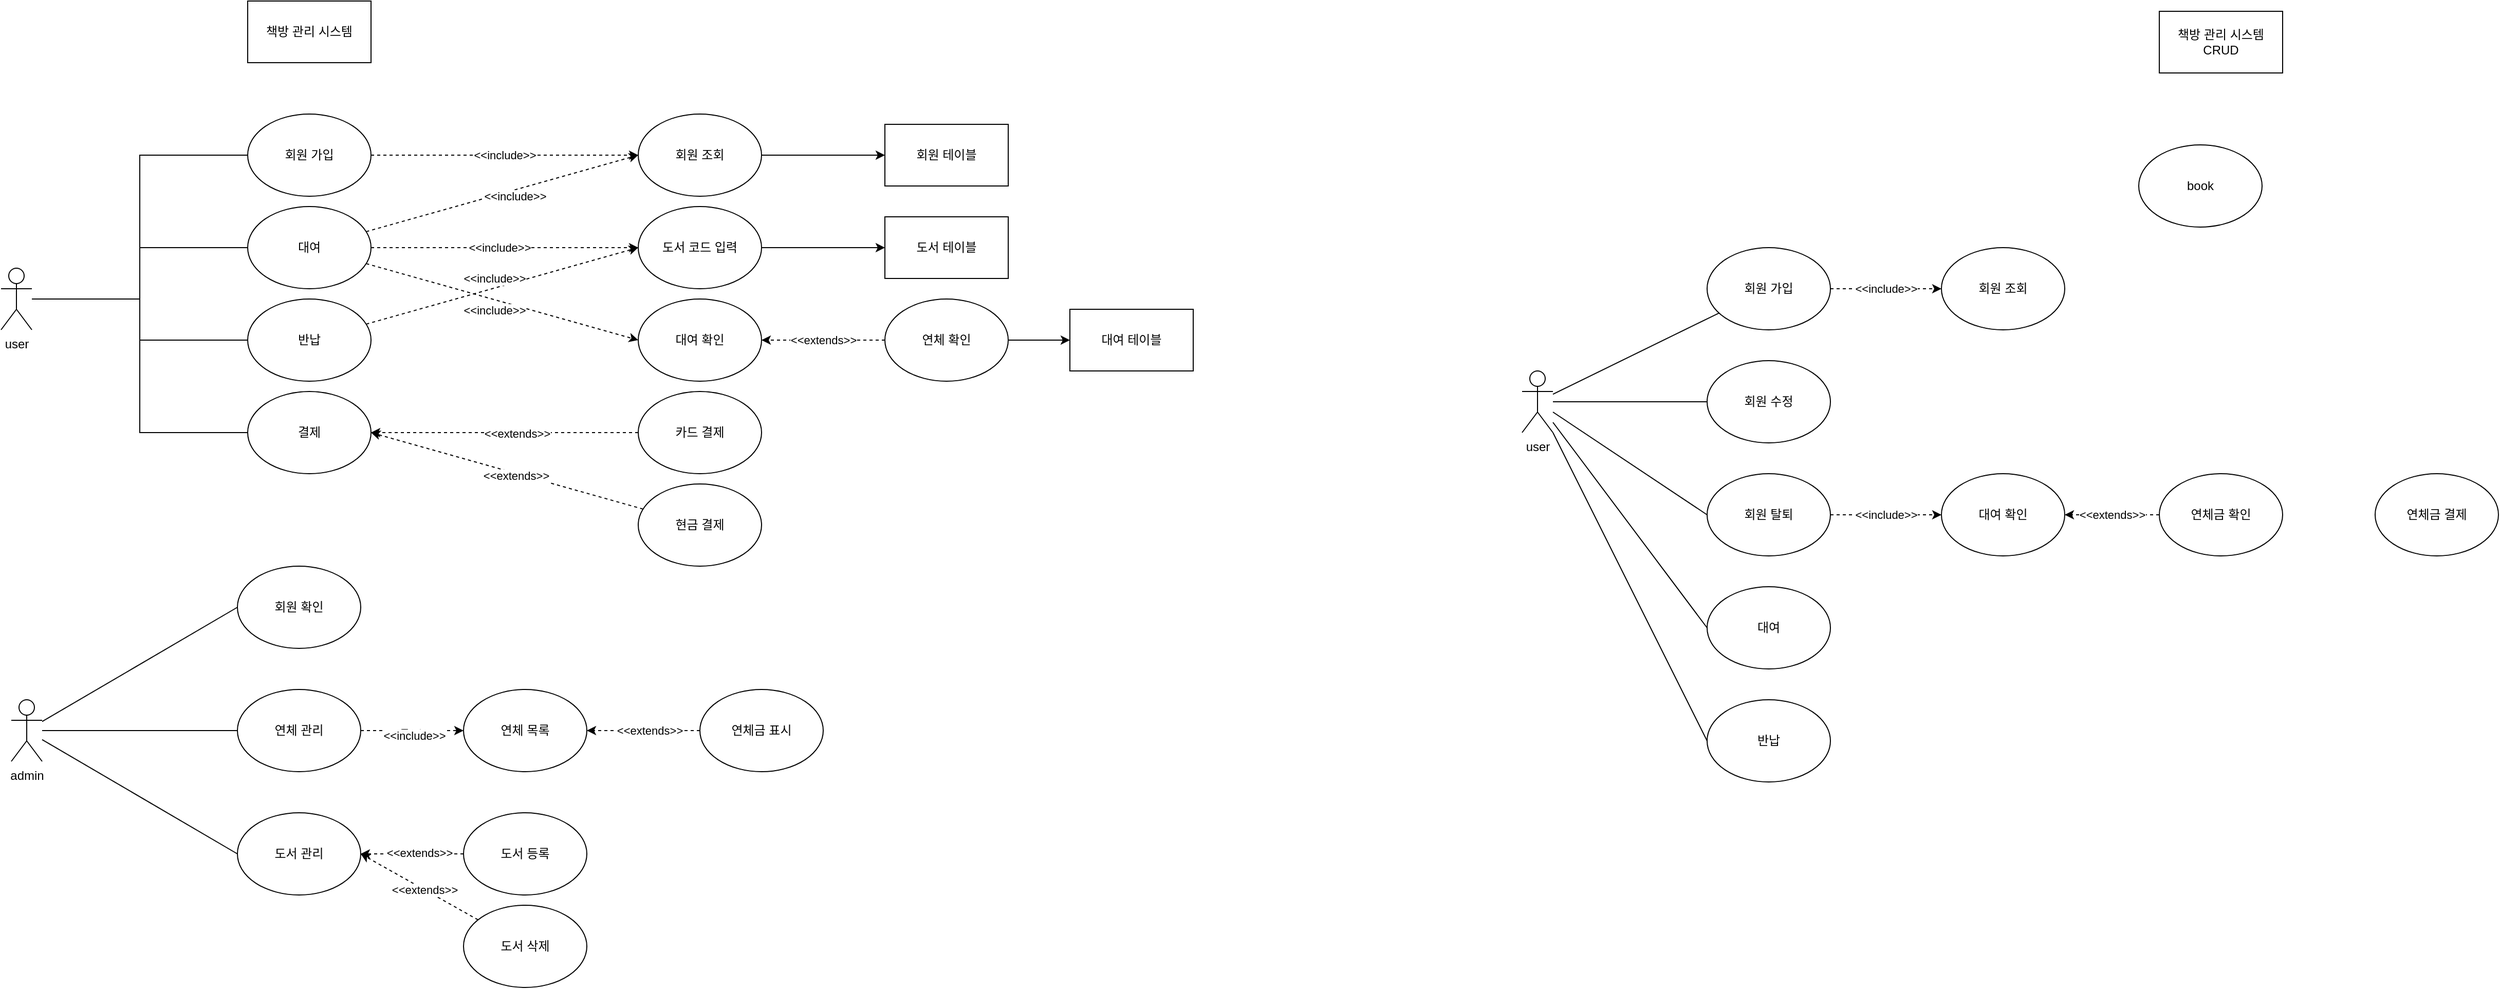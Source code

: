 <mxfile version="24.8.4">
  <diagram name="페이지-1" id="WazTfSKeQE_NW8RCtS43">
    <mxGraphModel dx="1540" dy="933" grid="1" gridSize="10" guides="1" tooltips="1" connect="1" arrows="1" fold="1" page="1" pageScale="1" pageWidth="827" pageHeight="1169" math="0" shadow="0">
      <root>
        <mxCell id="0" />
        <mxCell id="1" parent="0" />
        <mxCell id="Pgp6R8m6uk_bqZXnaR9Z-15" style="edgeStyle=orthogonalEdgeStyle;rounded=0;orthogonalLoop=1;jettySize=auto;html=1;entryX=0;entryY=0.5;entryDx=0;entryDy=0;endArrow=none;endFill=0;" edge="1" parent="1" source="Pgp6R8m6uk_bqZXnaR9Z-1" target="Pgp6R8m6uk_bqZXnaR9Z-9">
          <mxGeometry relative="1" as="geometry" />
        </mxCell>
        <mxCell id="Pgp6R8m6uk_bqZXnaR9Z-16" style="edgeStyle=orthogonalEdgeStyle;rounded=0;orthogonalLoop=1;jettySize=auto;html=1;entryX=0;entryY=0.5;entryDx=0;entryDy=0;endArrow=none;endFill=0;" edge="1" parent="1" source="Pgp6R8m6uk_bqZXnaR9Z-1" target="Pgp6R8m6uk_bqZXnaR9Z-12">
          <mxGeometry relative="1" as="geometry" />
        </mxCell>
        <mxCell id="Pgp6R8m6uk_bqZXnaR9Z-17" style="edgeStyle=orthogonalEdgeStyle;rounded=0;orthogonalLoop=1;jettySize=auto;html=1;entryX=0;entryY=0.5;entryDx=0;entryDy=0;endArrow=none;endFill=0;" edge="1" parent="1" source="Pgp6R8m6uk_bqZXnaR9Z-1" target="Pgp6R8m6uk_bqZXnaR9Z-13">
          <mxGeometry relative="1" as="geometry" />
        </mxCell>
        <mxCell id="Pgp6R8m6uk_bqZXnaR9Z-18" style="edgeStyle=orthogonalEdgeStyle;rounded=0;orthogonalLoop=1;jettySize=auto;html=1;entryX=0;entryY=0.5;entryDx=0;entryDy=0;endArrow=none;endFill=0;" edge="1" parent="1" source="Pgp6R8m6uk_bqZXnaR9Z-1" target="Pgp6R8m6uk_bqZXnaR9Z-14">
          <mxGeometry relative="1" as="geometry" />
        </mxCell>
        <mxCell id="Pgp6R8m6uk_bqZXnaR9Z-1" value="user" style="shape=umlActor;verticalLabelPosition=bottom;verticalAlign=top;html=1;outlineConnect=0;" vertex="1" parent="1">
          <mxGeometry x="60" y="280" width="30" height="60" as="geometry" />
        </mxCell>
        <mxCell id="Pgp6R8m6uk_bqZXnaR9Z-83" style="edgeStyle=orthogonalEdgeStyle;rounded=0;orthogonalLoop=1;jettySize=auto;html=1;entryX=0;entryY=0.5;entryDx=0;entryDy=0;" edge="1" parent="1" source="Pgp6R8m6uk_bqZXnaR9Z-2" target="Pgp6R8m6uk_bqZXnaR9Z-55">
          <mxGeometry relative="1" as="geometry" />
        </mxCell>
        <mxCell id="Pgp6R8m6uk_bqZXnaR9Z-2" value="회원 조회" style="ellipse;whiteSpace=wrap;html=1;" vertex="1" parent="1">
          <mxGeometry x="680" y="130" width="120" height="80" as="geometry" />
        </mxCell>
        <mxCell id="Pgp6R8m6uk_bqZXnaR9Z-8" value="책방 관리 시스템" style="rounded=0;whiteSpace=wrap;html=1;" vertex="1" parent="1">
          <mxGeometry x="300" y="20" width="120" height="60" as="geometry" />
        </mxCell>
        <mxCell id="Pgp6R8m6uk_bqZXnaR9Z-40" style="edgeStyle=orthogonalEdgeStyle;rounded=0;orthogonalLoop=1;jettySize=auto;html=1;entryX=0;entryY=0.5;entryDx=0;entryDy=0;dashed=1;" edge="1" parent="1" source="Pgp6R8m6uk_bqZXnaR9Z-9" target="Pgp6R8m6uk_bqZXnaR9Z-2">
          <mxGeometry relative="1" as="geometry" />
        </mxCell>
        <mxCell id="Pgp6R8m6uk_bqZXnaR9Z-45" value="&amp;lt;&amp;lt;include&amp;gt;&amp;gt;" style="edgeLabel;html=1;align=center;verticalAlign=middle;resizable=0;points=[];" vertex="1" connectable="0" parent="Pgp6R8m6uk_bqZXnaR9Z-40">
          <mxGeometry x="0.07" relative="1" as="geometry">
            <mxPoint x="-9" as="offset" />
          </mxGeometry>
        </mxCell>
        <mxCell id="Pgp6R8m6uk_bqZXnaR9Z-9" value="회원 가입" style="ellipse;whiteSpace=wrap;html=1;" vertex="1" parent="1">
          <mxGeometry x="300" y="130" width="120" height="80" as="geometry" />
        </mxCell>
        <mxCell id="Pgp6R8m6uk_bqZXnaR9Z-41" style="edgeStyle=orthogonalEdgeStyle;rounded=0;orthogonalLoop=1;jettySize=auto;html=1;entryX=0;entryY=0.5;entryDx=0;entryDy=0;dashed=1;" edge="1" parent="1" source="Pgp6R8m6uk_bqZXnaR9Z-12" target="Pgp6R8m6uk_bqZXnaR9Z-21">
          <mxGeometry relative="1" as="geometry" />
        </mxCell>
        <mxCell id="Pgp6R8m6uk_bqZXnaR9Z-46" value="&amp;lt;&amp;lt;include&amp;gt;&amp;gt;" style="edgeLabel;html=1;align=center;verticalAlign=middle;resizable=0;points=[];" vertex="1" connectable="0" parent="Pgp6R8m6uk_bqZXnaR9Z-41">
          <mxGeometry x="-0.039" relative="1" as="geometry">
            <mxPoint as="offset" />
          </mxGeometry>
        </mxCell>
        <mxCell id="Pgp6R8m6uk_bqZXnaR9Z-42" style="rounded=0;orthogonalLoop=1;jettySize=auto;html=1;entryX=0;entryY=0.5;entryDx=0;entryDy=0;dashed=1;" edge="1" parent="1" source="Pgp6R8m6uk_bqZXnaR9Z-12" target="Pgp6R8m6uk_bqZXnaR9Z-28">
          <mxGeometry relative="1" as="geometry" />
        </mxCell>
        <mxCell id="Pgp6R8m6uk_bqZXnaR9Z-48" value="&amp;lt;&amp;lt;include&amp;gt;&amp;gt;" style="edgeLabel;html=1;align=center;verticalAlign=middle;resizable=0;points=[];" vertex="1" connectable="0" parent="Pgp6R8m6uk_bqZXnaR9Z-42">
          <mxGeometry x="0.097" y="1" relative="1" as="geometry">
            <mxPoint x="-21" y="5" as="offset" />
          </mxGeometry>
        </mxCell>
        <mxCell id="Pgp6R8m6uk_bqZXnaR9Z-43" value="&amp;lt;&amp;lt;include&amp;gt;&amp;gt;" style="rounded=0;orthogonalLoop=1;jettySize=auto;html=1;entryX=0;entryY=0.5;entryDx=0;entryDy=0;dashed=1;" edge="1" parent="1" source="Pgp6R8m6uk_bqZXnaR9Z-12" target="Pgp6R8m6uk_bqZXnaR9Z-2">
          <mxGeometry x="0.081" y="-6" relative="1" as="geometry">
            <mxPoint as="offset" />
          </mxGeometry>
        </mxCell>
        <mxCell id="Pgp6R8m6uk_bqZXnaR9Z-12" value="대여" style="ellipse;whiteSpace=wrap;html=1;" vertex="1" parent="1">
          <mxGeometry x="300" y="220" width="120" height="80" as="geometry" />
        </mxCell>
        <mxCell id="Pgp6R8m6uk_bqZXnaR9Z-44" style="rounded=0;orthogonalLoop=1;jettySize=auto;html=1;entryX=0;entryY=0.5;entryDx=0;entryDy=0;dashed=1;" edge="1" parent="1" source="Pgp6R8m6uk_bqZXnaR9Z-13" target="Pgp6R8m6uk_bqZXnaR9Z-21">
          <mxGeometry relative="1" as="geometry" />
        </mxCell>
        <mxCell id="Pgp6R8m6uk_bqZXnaR9Z-47" value="&amp;lt;&amp;lt;include&amp;gt;&amp;gt;" style="edgeLabel;html=1;align=center;verticalAlign=middle;resizable=0;points=[];" vertex="1" connectable="0" parent="Pgp6R8m6uk_bqZXnaR9Z-44">
          <mxGeometry x="0.053" y="-1" relative="1" as="geometry">
            <mxPoint x="-15" y="-6" as="offset" />
          </mxGeometry>
        </mxCell>
        <mxCell id="Pgp6R8m6uk_bqZXnaR9Z-13" value="반납" style="ellipse;whiteSpace=wrap;html=1;" vertex="1" parent="1">
          <mxGeometry x="300" y="310" width="120" height="80" as="geometry" />
        </mxCell>
        <mxCell id="Pgp6R8m6uk_bqZXnaR9Z-14" value="결제" style="ellipse;whiteSpace=wrap;html=1;" vertex="1" parent="1">
          <mxGeometry x="300" y="400" width="120" height="80" as="geometry" />
        </mxCell>
        <mxCell id="Pgp6R8m6uk_bqZXnaR9Z-84" style="edgeStyle=orthogonalEdgeStyle;rounded=0;orthogonalLoop=1;jettySize=auto;html=1;entryX=0;entryY=0.5;entryDx=0;entryDy=0;" edge="1" parent="1" source="Pgp6R8m6uk_bqZXnaR9Z-21" target="Pgp6R8m6uk_bqZXnaR9Z-56">
          <mxGeometry relative="1" as="geometry" />
        </mxCell>
        <mxCell id="Pgp6R8m6uk_bqZXnaR9Z-21" value="도서 코드 입력" style="ellipse;whiteSpace=wrap;html=1;" vertex="1" parent="1">
          <mxGeometry x="680" y="220" width="120" height="80" as="geometry" />
        </mxCell>
        <mxCell id="Pgp6R8m6uk_bqZXnaR9Z-73" style="rounded=0;orthogonalLoop=1;jettySize=auto;html=1;entryX=0;entryY=0.5;entryDx=0;entryDy=0;endArrow=none;endFill=0;" edge="1" parent="1" source="Pgp6R8m6uk_bqZXnaR9Z-26" target="Pgp6R8m6uk_bqZXnaR9Z-65">
          <mxGeometry relative="1" as="geometry" />
        </mxCell>
        <mxCell id="Pgp6R8m6uk_bqZXnaR9Z-74" style="edgeStyle=orthogonalEdgeStyle;rounded=0;orthogonalLoop=1;jettySize=auto;html=1;entryX=0;entryY=0.5;entryDx=0;entryDy=0;endArrow=none;endFill=0;" edge="1" parent="1" source="Pgp6R8m6uk_bqZXnaR9Z-26" target="Pgp6R8m6uk_bqZXnaR9Z-66">
          <mxGeometry relative="1" as="geometry" />
        </mxCell>
        <mxCell id="Pgp6R8m6uk_bqZXnaR9Z-75" style="rounded=0;orthogonalLoop=1;jettySize=auto;html=1;entryX=0;entryY=0.5;entryDx=0;entryDy=0;endArrow=none;endFill=0;" edge="1" parent="1" source="Pgp6R8m6uk_bqZXnaR9Z-26" target="Pgp6R8m6uk_bqZXnaR9Z-67">
          <mxGeometry relative="1" as="geometry" />
        </mxCell>
        <mxCell id="Pgp6R8m6uk_bqZXnaR9Z-26" value="admin&lt;div&gt;&lt;br&gt;&lt;/div&gt;" style="shape=umlActor;verticalLabelPosition=bottom;verticalAlign=top;html=1;outlineConnect=0;" vertex="1" parent="1">
          <mxGeometry x="70" y="700" width="30" height="60" as="geometry" />
        </mxCell>
        <mxCell id="Pgp6R8m6uk_bqZXnaR9Z-28" value="대여 확인" style="ellipse;whiteSpace=wrap;html=1;" vertex="1" parent="1">
          <mxGeometry x="680" y="310" width="120" height="80" as="geometry" />
        </mxCell>
        <mxCell id="Pgp6R8m6uk_bqZXnaR9Z-31" value="&amp;lt;&amp;lt;extends&amp;gt;&amp;gt;" style="edgeStyle=orthogonalEdgeStyle;rounded=0;orthogonalLoop=1;jettySize=auto;html=1;entryX=1;entryY=0.5;entryDx=0;entryDy=0;dashed=1;" edge="1" parent="1" source="Pgp6R8m6uk_bqZXnaR9Z-30" target="Pgp6R8m6uk_bqZXnaR9Z-28">
          <mxGeometry relative="1" as="geometry" />
        </mxCell>
        <mxCell id="Pgp6R8m6uk_bqZXnaR9Z-85" style="edgeStyle=orthogonalEdgeStyle;rounded=0;orthogonalLoop=1;jettySize=auto;html=1;" edge="1" parent="1" source="Pgp6R8m6uk_bqZXnaR9Z-30" target="Pgp6R8m6uk_bqZXnaR9Z-57">
          <mxGeometry relative="1" as="geometry" />
        </mxCell>
        <mxCell id="Pgp6R8m6uk_bqZXnaR9Z-30" value="연체 확인" style="ellipse;whiteSpace=wrap;html=1;" vertex="1" parent="1">
          <mxGeometry x="920" y="310" width="120" height="80" as="geometry" />
        </mxCell>
        <mxCell id="Pgp6R8m6uk_bqZXnaR9Z-50" style="edgeStyle=orthogonalEdgeStyle;rounded=0;orthogonalLoop=1;jettySize=auto;html=1;dashed=1;" edge="1" parent="1" source="Pgp6R8m6uk_bqZXnaR9Z-33" target="Pgp6R8m6uk_bqZXnaR9Z-14">
          <mxGeometry relative="1" as="geometry" />
        </mxCell>
        <mxCell id="Pgp6R8m6uk_bqZXnaR9Z-52" value="&amp;lt;&amp;lt;extends&amp;gt;&amp;gt;" style="edgeLabel;html=1;align=center;verticalAlign=middle;resizable=0;points=[];" vertex="1" connectable="0" parent="Pgp6R8m6uk_bqZXnaR9Z-50">
          <mxGeometry x="-0.089" y="1" relative="1" as="geometry">
            <mxPoint as="offset" />
          </mxGeometry>
        </mxCell>
        <mxCell id="Pgp6R8m6uk_bqZXnaR9Z-33" value="카드 결제" style="ellipse;whiteSpace=wrap;html=1;" vertex="1" parent="1">
          <mxGeometry x="680" y="400" width="120" height="80" as="geometry" />
        </mxCell>
        <mxCell id="Pgp6R8m6uk_bqZXnaR9Z-51" style="rounded=0;orthogonalLoop=1;jettySize=auto;html=1;dashed=1;" edge="1" parent="1" source="Pgp6R8m6uk_bqZXnaR9Z-34">
          <mxGeometry relative="1" as="geometry">
            <mxPoint x="420" y="440" as="targetPoint" />
          </mxGeometry>
        </mxCell>
        <mxCell id="Pgp6R8m6uk_bqZXnaR9Z-53" value="&amp;lt;&amp;lt;extends&amp;gt;&amp;gt;" style="edgeLabel;html=1;align=center;verticalAlign=middle;resizable=0;points=[];" vertex="1" connectable="0" parent="Pgp6R8m6uk_bqZXnaR9Z-51">
          <mxGeometry x="-0.067" y="2" relative="1" as="geometry">
            <mxPoint as="offset" />
          </mxGeometry>
        </mxCell>
        <mxCell id="Pgp6R8m6uk_bqZXnaR9Z-34" value="현금 결제" style="ellipse;whiteSpace=wrap;html=1;" vertex="1" parent="1">
          <mxGeometry x="680" y="490" width="120" height="80" as="geometry" />
        </mxCell>
        <mxCell id="Pgp6R8m6uk_bqZXnaR9Z-55" value="회원 테이블" style="rounded=0;whiteSpace=wrap;html=1;" vertex="1" parent="1">
          <mxGeometry x="920" y="140" width="120" height="60" as="geometry" />
        </mxCell>
        <mxCell id="Pgp6R8m6uk_bqZXnaR9Z-56" value="도서 테이블" style="rounded=0;whiteSpace=wrap;html=1;" vertex="1" parent="1">
          <mxGeometry x="920" y="230" width="120" height="60" as="geometry" />
        </mxCell>
        <mxCell id="Pgp6R8m6uk_bqZXnaR9Z-57" value="대여 테이블" style="rounded=0;whiteSpace=wrap;html=1;" vertex="1" parent="1">
          <mxGeometry x="1100" y="320" width="120" height="60" as="geometry" />
        </mxCell>
        <mxCell id="Pgp6R8m6uk_bqZXnaR9Z-65" value="회원 확인" style="ellipse;whiteSpace=wrap;html=1;" vertex="1" parent="1">
          <mxGeometry x="290" y="570" width="120" height="80" as="geometry" />
        </mxCell>
        <mxCell id="Pgp6R8m6uk_bqZXnaR9Z-87" style="rounded=0;orthogonalLoop=1;jettySize=auto;html=1;entryX=0;entryY=0.5;entryDx=0;entryDy=0;dashed=1;exitX=1;exitY=0.5;exitDx=0;exitDy=0;" edge="1" parent="1" source="Pgp6R8m6uk_bqZXnaR9Z-66" target="Pgp6R8m6uk_bqZXnaR9Z-86">
          <mxGeometry relative="1" as="geometry" />
        </mxCell>
        <mxCell id="Pgp6R8m6uk_bqZXnaR9Z-88" value="Text" style="edgeLabel;html=1;align=center;verticalAlign=middle;resizable=0;points=[];" vertex="1" connectable="0" parent="Pgp6R8m6uk_bqZXnaR9Z-87">
          <mxGeometry x="-0.028" y="-2" relative="1" as="geometry">
            <mxPoint as="offset" />
          </mxGeometry>
        </mxCell>
        <mxCell id="Pgp6R8m6uk_bqZXnaR9Z-89" value="&amp;lt;&amp;lt;include&amp;gt;&amp;gt;" style="edgeLabel;html=1;align=center;verticalAlign=middle;resizable=0;points=[];" vertex="1" connectable="0" parent="Pgp6R8m6uk_bqZXnaR9Z-87">
          <mxGeometry x="0.043" y="-5" relative="1" as="geometry">
            <mxPoint as="offset" />
          </mxGeometry>
        </mxCell>
        <mxCell id="Pgp6R8m6uk_bqZXnaR9Z-66" value="연체 관리" style="ellipse;whiteSpace=wrap;html=1;" vertex="1" parent="1">
          <mxGeometry x="290" y="690" width="120" height="80" as="geometry" />
        </mxCell>
        <mxCell id="Pgp6R8m6uk_bqZXnaR9Z-67" value="도서 관리" style="ellipse;whiteSpace=wrap;html=1;" vertex="1" parent="1">
          <mxGeometry x="290" y="810" width="120" height="80" as="geometry" />
        </mxCell>
        <mxCell id="Pgp6R8m6uk_bqZXnaR9Z-78" style="rounded=0;orthogonalLoop=1;jettySize=auto;html=1;entryX=1;entryY=0.5;entryDx=0;entryDy=0;dashed=1;" edge="1" parent="1" source="Pgp6R8m6uk_bqZXnaR9Z-68" target="Pgp6R8m6uk_bqZXnaR9Z-67">
          <mxGeometry relative="1" as="geometry" />
        </mxCell>
        <mxCell id="Pgp6R8m6uk_bqZXnaR9Z-81" value="&amp;lt;&amp;lt;extends&amp;gt;&amp;gt;" style="edgeLabel;html=1;align=center;verticalAlign=middle;resizable=0;points=[];" vertex="1" connectable="0" parent="Pgp6R8m6uk_bqZXnaR9Z-78">
          <mxGeometry x="-0.128" y="-1" relative="1" as="geometry">
            <mxPoint as="offset" />
          </mxGeometry>
        </mxCell>
        <mxCell id="Pgp6R8m6uk_bqZXnaR9Z-68" value="도서 등록" style="ellipse;whiteSpace=wrap;html=1;" vertex="1" parent="1">
          <mxGeometry x="510" y="810" width="120" height="80" as="geometry" />
        </mxCell>
        <mxCell id="Pgp6R8m6uk_bqZXnaR9Z-79" style="rounded=0;orthogonalLoop=1;jettySize=auto;html=1;entryX=1;entryY=0.5;entryDx=0;entryDy=0;dashed=1;" edge="1" parent="1" source="Pgp6R8m6uk_bqZXnaR9Z-69" target="Pgp6R8m6uk_bqZXnaR9Z-67">
          <mxGeometry relative="1" as="geometry" />
        </mxCell>
        <mxCell id="Pgp6R8m6uk_bqZXnaR9Z-82" value="&amp;lt;&amp;lt;extends&amp;gt;&amp;gt;" style="edgeLabel;html=1;align=center;verticalAlign=middle;resizable=0;points=[];" vertex="1" connectable="0" parent="Pgp6R8m6uk_bqZXnaR9Z-79">
          <mxGeometry x="-0.074" relative="1" as="geometry">
            <mxPoint as="offset" />
          </mxGeometry>
        </mxCell>
        <mxCell id="Pgp6R8m6uk_bqZXnaR9Z-69" value="도서 삭제" style="ellipse;whiteSpace=wrap;html=1;" vertex="1" parent="1">
          <mxGeometry x="510" y="900" width="120" height="80" as="geometry" />
        </mxCell>
        <mxCell id="Pgp6R8m6uk_bqZXnaR9Z-77" style="rounded=0;orthogonalLoop=1;jettySize=auto;html=1;entryX=1;entryY=0.5;entryDx=0;entryDy=0;dashed=1;" edge="1" parent="1" source="Pgp6R8m6uk_bqZXnaR9Z-76" target="Pgp6R8m6uk_bqZXnaR9Z-86">
          <mxGeometry relative="1" as="geometry" />
        </mxCell>
        <mxCell id="Pgp6R8m6uk_bqZXnaR9Z-80" value="&amp;lt;&amp;lt;extends&amp;gt;&amp;gt;" style="edgeLabel;html=1;align=center;verticalAlign=middle;resizable=0;points=[];" vertex="1" connectable="0" parent="Pgp6R8m6uk_bqZXnaR9Z-77">
          <mxGeometry x="-0.103" relative="1" as="geometry">
            <mxPoint as="offset" />
          </mxGeometry>
        </mxCell>
        <mxCell id="Pgp6R8m6uk_bqZXnaR9Z-76" value="연체금 표시" style="ellipse;whiteSpace=wrap;html=1;" vertex="1" parent="1">
          <mxGeometry x="740" y="690" width="120" height="80" as="geometry" />
        </mxCell>
        <mxCell id="Pgp6R8m6uk_bqZXnaR9Z-86" value="연체 목록" style="ellipse;whiteSpace=wrap;html=1;" vertex="1" parent="1">
          <mxGeometry x="510" y="690" width="120" height="80" as="geometry" />
        </mxCell>
        <mxCell id="Pgp6R8m6uk_bqZXnaR9Z-104" value="&amp;lt;&amp;lt;include&amp;gt;&amp;gt;" style="edgeStyle=orthogonalEdgeStyle;rounded=0;orthogonalLoop=1;jettySize=auto;html=1;entryX=0;entryY=0.5;entryDx=0;entryDy=0;dashed=1;" edge="1" parent="1" source="Pgp6R8m6uk_bqZXnaR9Z-93" target="Pgp6R8m6uk_bqZXnaR9Z-99">
          <mxGeometry relative="1" as="geometry" />
        </mxCell>
        <mxCell id="Pgp6R8m6uk_bqZXnaR9Z-93" value="회원 가입" style="ellipse;whiteSpace=wrap;html=1;" vertex="1" parent="1">
          <mxGeometry x="1720" y="260" width="120" height="80" as="geometry" />
        </mxCell>
        <mxCell id="Pgp6R8m6uk_bqZXnaR9Z-103" style="rounded=0;orthogonalLoop=1;jettySize=auto;html=1;endArrow=none;endFill=0;" edge="1" parent="1" source="Pgp6R8m6uk_bqZXnaR9Z-96" target="Pgp6R8m6uk_bqZXnaR9Z-93">
          <mxGeometry relative="1" as="geometry" />
        </mxCell>
        <mxCell id="Pgp6R8m6uk_bqZXnaR9Z-105" style="rounded=0;orthogonalLoop=1;jettySize=auto;html=1;entryX=0;entryY=0.5;entryDx=0;entryDy=0;endArrow=none;endFill=0;" edge="1" parent="1" source="Pgp6R8m6uk_bqZXnaR9Z-96" target="Pgp6R8m6uk_bqZXnaR9Z-97">
          <mxGeometry relative="1" as="geometry" />
        </mxCell>
        <mxCell id="Pgp6R8m6uk_bqZXnaR9Z-107" style="rounded=0;orthogonalLoop=1;jettySize=auto;html=1;entryX=0;entryY=0.5;entryDx=0;entryDy=0;endArrow=none;endFill=0;" edge="1" parent="1" source="Pgp6R8m6uk_bqZXnaR9Z-96" target="Pgp6R8m6uk_bqZXnaR9Z-98">
          <mxGeometry relative="1" as="geometry" />
        </mxCell>
        <mxCell id="Pgp6R8m6uk_bqZXnaR9Z-111" style="rounded=0;orthogonalLoop=1;jettySize=auto;html=1;entryX=0;entryY=0.5;entryDx=0;entryDy=0;endArrow=none;endFill=0;" edge="1" parent="1" source="Pgp6R8m6uk_bqZXnaR9Z-96" target="Pgp6R8m6uk_bqZXnaR9Z-109">
          <mxGeometry relative="1" as="geometry" />
        </mxCell>
        <mxCell id="Pgp6R8m6uk_bqZXnaR9Z-112" style="rounded=0;orthogonalLoop=1;jettySize=auto;html=1;entryX=0;entryY=0.5;entryDx=0;entryDy=0;endArrow=none;endFill=0;" edge="1" parent="1" source="Pgp6R8m6uk_bqZXnaR9Z-96" target="Pgp6R8m6uk_bqZXnaR9Z-110">
          <mxGeometry relative="1" as="geometry" />
        </mxCell>
        <mxCell id="Pgp6R8m6uk_bqZXnaR9Z-96" value="user" style="shape=umlActor;verticalLabelPosition=bottom;verticalAlign=top;html=1;outlineConnect=0;" vertex="1" parent="1">
          <mxGeometry x="1540" y="380" width="30" height="60" as="geometry" />
        </mxCell>
        <mxCell id="Pgp6R8m6uk_bqZXnaR9Z-97" value="회원 수정" style="ellipse;whiteSpace=wrap;html=1;" vertex="1" parent="1">
          <mxGeometry x="1720" y="370" width="120" height="80" as="geometry" />
        </mxCell>
        <mxCell id="Pgp6R8m6uk_bqZXnaR9Z-114" value="&amp;lt;&amp;lt;include&amp;gt;&amp;gt;" style="edgeStyle=orthogonalEdgeStyle;rounded=0;orthogonalLoop=1;jettySize=auto;html=1;dashed=1;" edge="1" parent="1" source="Pgp6R8m6uk_bqZXnaR9Z-98" target="Pgp6R8m6uk_bqZXnaR9Z-113">
          <mxGeometry relative="1" as="geometry" />
        </mxCell>
        <mxCell id="Pgp6R8m6uk_bqZXnaR9Z-98" value="회원 탈퇴" style="ellipse;whiteSpace=wrap;html=1;" vertex="1" parent="1">
          <mxGeometry x="1720" y="480" width="120" height="80" as="geometry" />
        </mxCell>
        <mxCell id="Pgp6R8m6uk_bqZXnaR9Z-99" value="회원 조회" style="ellipse;whiteSpace=wrap;html=1;" vertex="1" parent="1">
          <mxGeometry x="1948" y="260" width="120" height="80" as="geometry" />
        </mxCell>
        <mxCell id="Pgp6R8m6uk_bqZXnaR9Z-100" value="책방 관리 시스템&lt;div&gt;CRUD&lt;/div&gt;" style="rounded=0;whiteSpace=wrap;html=1;" vertex="1" parent="1">
          <mxGeometry x="2160" y="30" width="120" height="60" as="geometry" />
        </mxCell>
        <mxCell id="Pgp6R8m6uk_bqZXnaR9Z-108" value="book" style="ellipse;whiteSpace=wrap;html=1;" vertex="1" parent="1">
          <mxGeometry x="2140" y="160" width="120" height="80" as="geometry" />
        </mxCell>
        <mxCell id="Pgp6R8m6uk_bqZXnaR9Z-109" value="대여" style="ellipse;whiteSpace=wrap;html=1;" vertex="1" parent="1">
          <mxGeometry x="1720" y="590" width="120" height="80" as="geometry" />
        </mxCell>
        <mxCell id="Pgp6R8m6uk_bqZXnaR9Z-110" value="반납" style="ellipse;whiteSpace=wrap;html=1;" vertex="1" parent="1">
          <mxGeometry x="1720" y="700" width="120" height="80" as="geometry" />
        </mxCell>
        <mxCell id="Pgp6R8m6uk_bqZXnaR9Z-113" value="대여 확인" style="ellipse;whiteSpace=wrap;html=1;" vertex="1" parent="1">
          <mxGeometry x="1948" y="480" width="120" height="80" as="geometry" />
        </mxCell>
        <mxCell id="Pgp6R8m6uk_bqZXnaR9Z-116" value="&amp;lt;&amp;lt;extends&amp;gt;&amp;gt;" style="edgeStyle=orthogonalEdgeStyle;rounded=0;orthogonalLoop=1;jettySize=auto;html=1;entryX=1;entryY=0.5;entryDx=0;entryDy=0;dashed=1;" edge="1" parent="1" source="Pgp6R8m6uk_bqZXnaR9Z-115" target="Pgp6R8m6uk_bqZXnaR9Z-113">
          <mxGeometry relative="1" as="geometry" />
        </mxCell>
        <mxCell id="Pgp6R8m6uk_bqZXnaR9Z-115" value="연체금 확인" style="ellipse;whiteSpace=wrap;html=1;" vertex="1" parent="1">
          <mxGeometry x="2160" y="480" width="120" height="80" as="geometry" />
        </mxCell>
        <mxCell id="Pgp6R8m6uk_bqZXnaR9Z-117" value="연체금 결제" style="ellipse;whiteSpace=wrap;html=1;" vertex="1" parent="1">
          <mxGeometry x="2370" y="480" width="120" height="80" as="geometry" />
        </mxCell>
      </root>
    </mxGraphModel>
  </diagram>
</mxfile>
